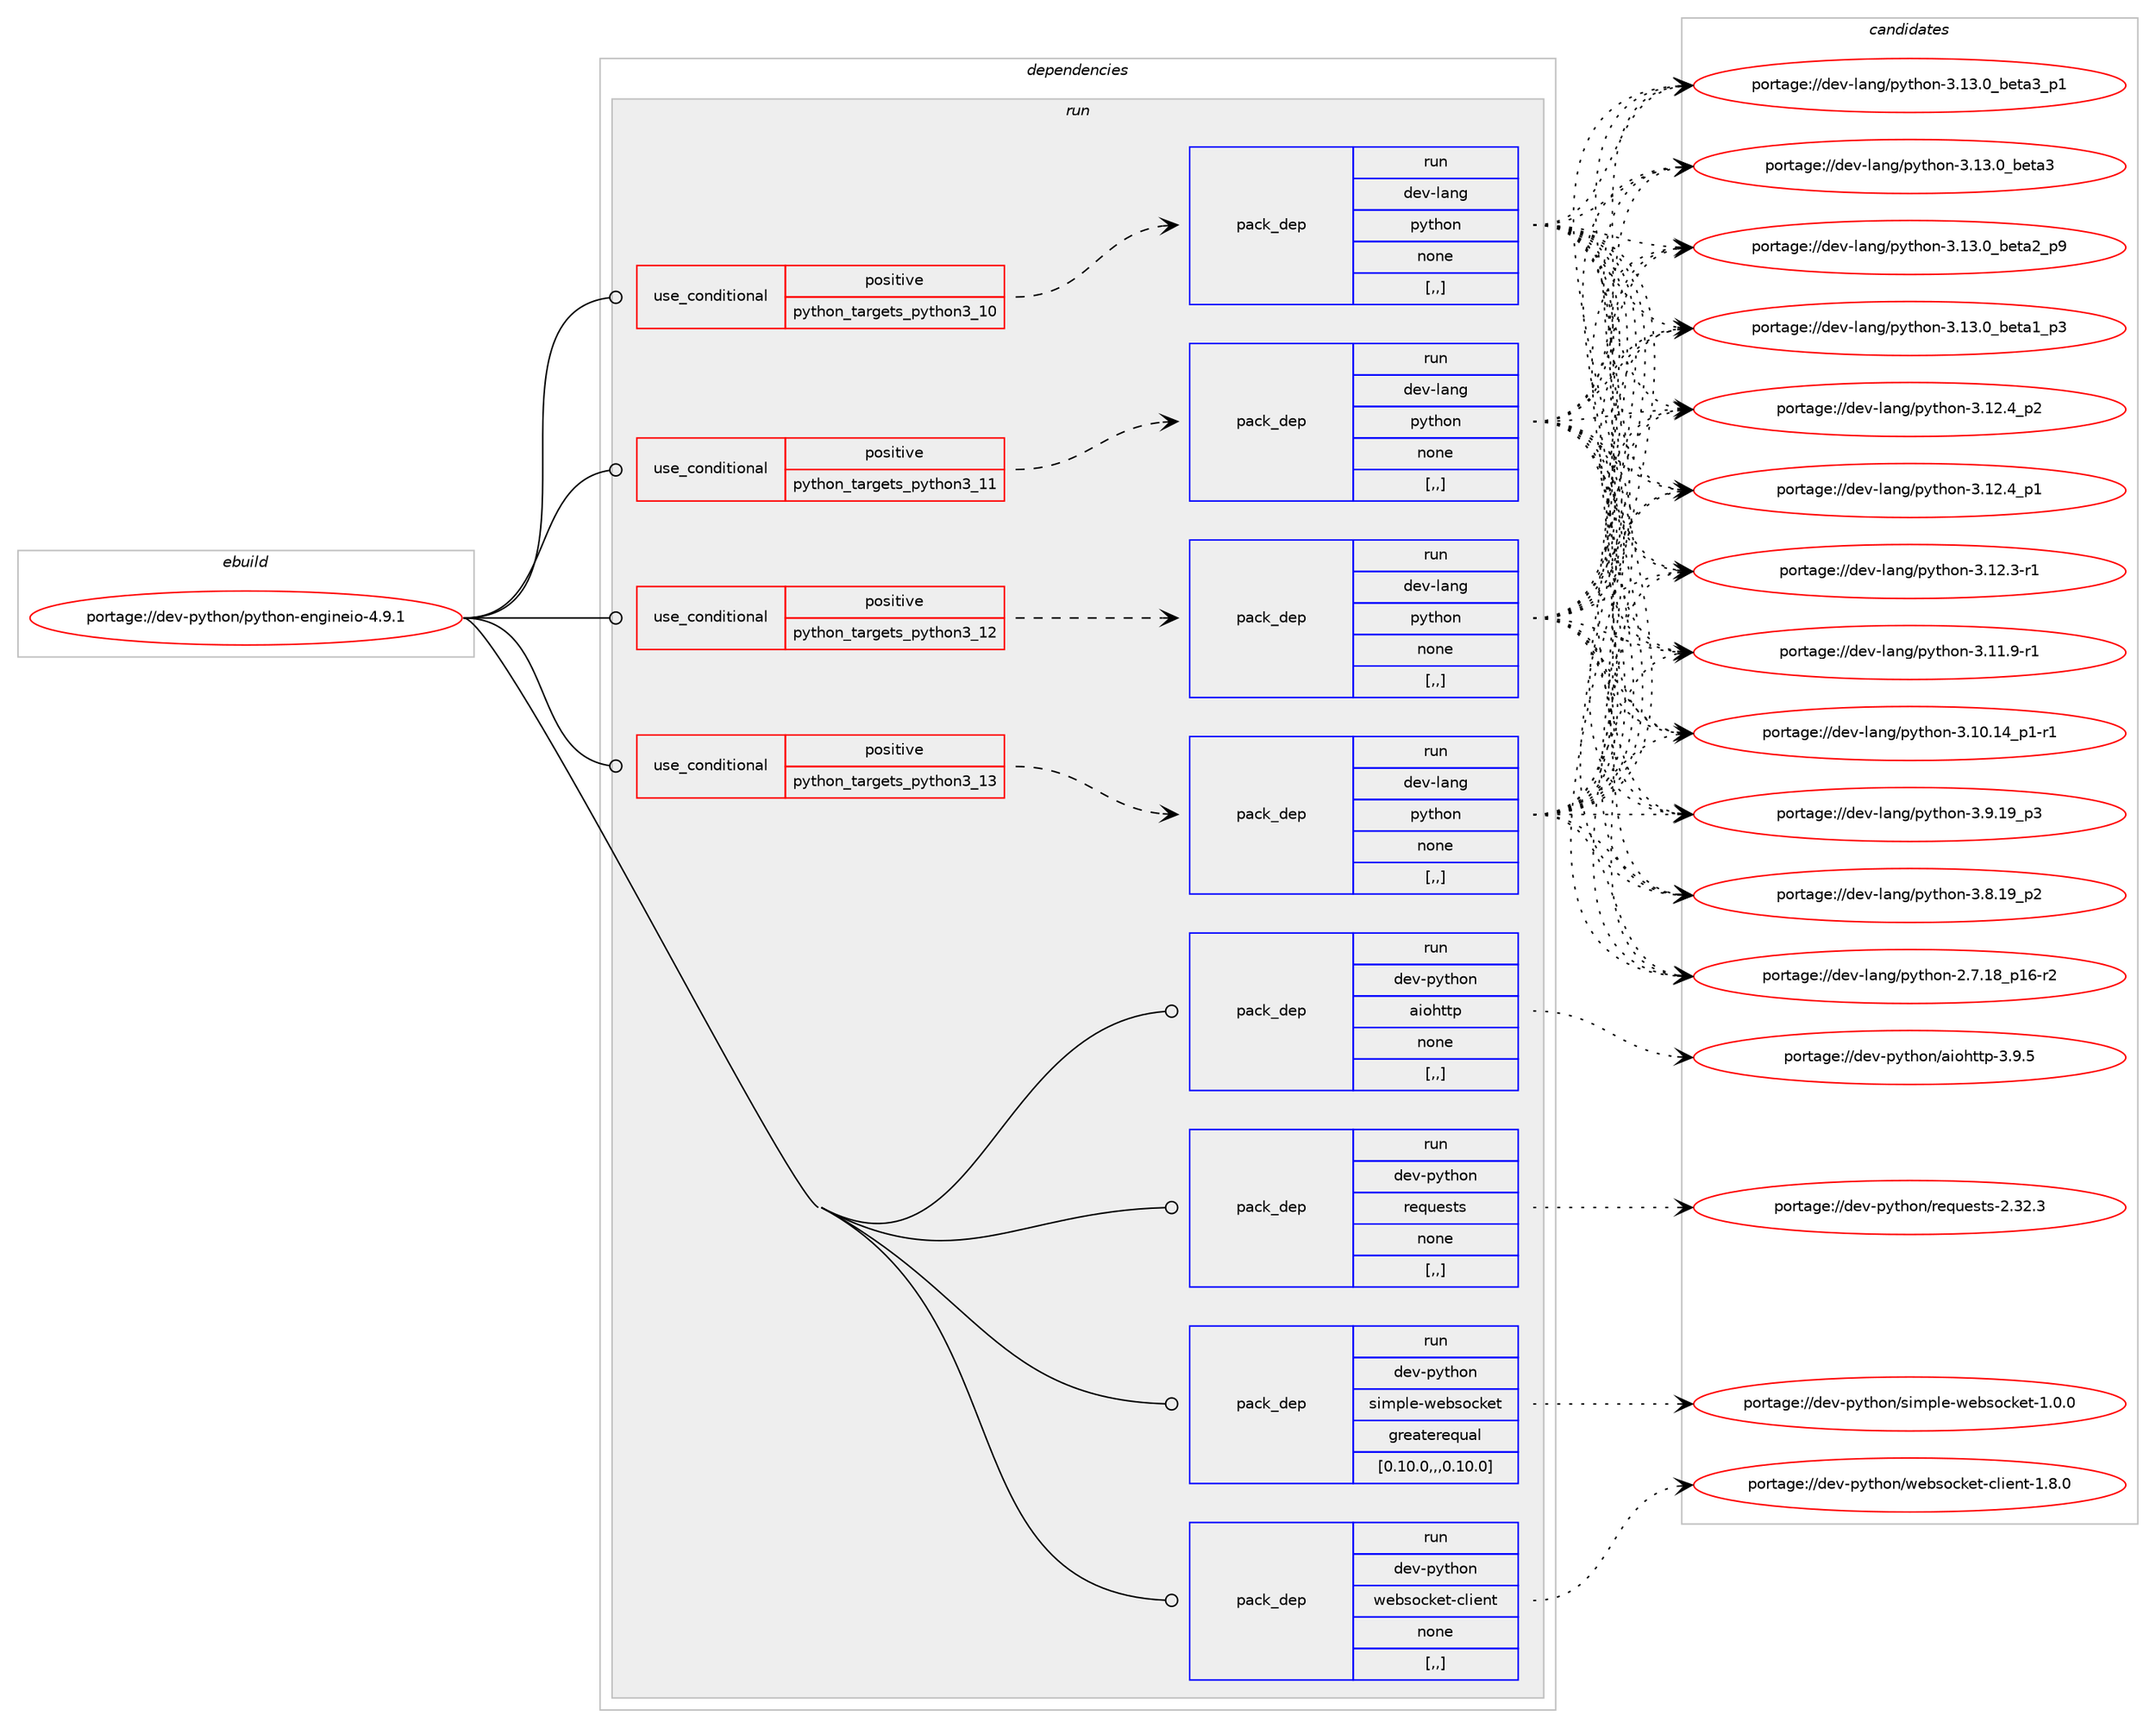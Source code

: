 digraph prolog {

# *************
# Graph options
# *************

newrank=true;
concentrate=true;
compound=true;
graph [rankdir=LR,fontname=Helvetica,fontsize=10,ranksep=1.5];#, ranksep=2.5, nodesep=0.2];
edge  [arrowhead=vee];
node  [fontname=Helvetica,fontsize=10];

# **********
# The ebuild
# **********

subgraph cluster_leftcol {
color=gray;
label=<<i>ebuild</i>>;
id [label="portage://dev-python/python-engineio-4.9.1", color=red, width=4, href="../dev-python/python-engineio-4.9.1.svg"];
}

# ****************
# The dependencies
# ****************

subgraph cluster_midcol {
color=gray;
label=<<i>dependencies</i>>;
subgraph cluster_compile {
fillcolor="#eeeeee";
style=filled;
label=<<i>compile</i>>;
}
subgraph cluster_compileandrun {
fillcolor="#eeeeee";
style=filled;
label=<<i>compile and run</i>>;
}
subgraph cluster_run {
fillcolor="#eeeeee";
style=filled;
label=<<i>run</i>>;
subgraph cond38067 {
dependency159434 [label=<<TABLE BORDER="0" CELLBORDER="1" CELLSPACING="0" CELLPADDING="4"><TR><TD ROWSPAN="3" CELLPADDING="10">use_conditional</TD></TR><TR><TD>positive</TD></TR><TR><TD>python_targets_python3_10</TD></TR></TABLE>>, shape=none, color=red];
subgraph pack120097 {
dependency159435 [label=<<TABLE BORDER="0" CELLBORDER="1" CELLSPACING="0" CELLPADDING="4" WIDTH="220"><TR><TD ROWSPAN="6" CELLPADDING="30">pack_dep</TD></TR><TR><TD WIDTH="110">run</TD></TR><TR><TD>dev-lang</TD></TR><TR><TD>python</TD></TR><TR><TD>none</TD></TR><TR><TD>[,,]</TD></TR></TABLE>>, shape=none, color=blue];
}
dependency159434:e -> dependency159435:w [weight=20,style="dashed",arrowhead="vee"];
}
id:e -> dependency159434:w [weight=20,style="solid",arrowhead="odot"];
subgraph cond38068 {
dependency159436 [label=<<TABLE BORDER="0" CELLBORDER="1" CELLSPACING="0" CELLPADDING="4"><TR><TD ROWSPAN="3" CELLPADDING="10">use_conditional</TD></TR><TR><TD>positive</TD></TR><TR><TD>python_targets_python3_11</TD></TR></TABLE>>, shape=none, color=red];
subgraph pack120098 {
dependency159437 [label=<<TABLE BORDER="0" CELLBORDER="1" CELLSPACING="0" CELLPADDING="4" WIDTH="220"><TR><TD ROWSPAN="6" CELLPADDING="30">pack_dep</TD></TR><TR><TD WIDTH="110">run</TD></TR><TR><TD>dev-lang</TD></TR><TR><TD>python</TD></TR><TR><TD>none</TD></TR><TR><TD>[,,]</TD></TR></TABLE>>, shape=none, color=blue];
}
dependency159436:e -> dependency159437:w [weight=20,style="dashed",arrowhead="vee"];
}
id:e -> dependency159436:w [weight=20,style="solid",arrowhead="odot"];
subgraph cond38069 {
dependency159438 [label=<<TABLE BORDER="0" CELLBORDER="1" CELLSPACING="0" CELLPADDING="4"><TR><TD ROWSPAN="3" CELLPADDING="10">use_conditional</TD></TR><TR><TD>positive</TD></TR><TR><TD>python_targets_python3_12</TD></TR></TABLE>>, shape=none, color=red];
subgraph pack120099 {
dependency159439 [label=<<TABLE BORDER="0" CELLBORDER="1" CELLSPACING="0" CELLPADDING="4" WIDTH="220"><TR><TD ROWSPAN="6" CELLPADDING="30">pack_dep</TD></TR><TR><TD WIDTH="110">run</TD></TR><TR><TD>dev-lang</TD></TR><TR><TD>python</TD></TR><TR><TD>none</TD></TR><TR><TD>[,,]</TD></TR></TABLE>>, shape=none, color=blue];
}
dependency159438:e -> dependency159439:w [weight=20,style="dashed",arrowhead="vee"];
}
id:e -> dependency159438:w [weight=20,style="solid",arrowhead="odot"];
subgraph cond38070 {
dependency159440 [label=<<TABLE BORDER="0" CELLBORDER="1" CELLSPACING="0" CELLPADDING="4"><TR><TD ROWSPAN="3" CELLPADDING="10">use_conditional</TD></TR><TR><TD>positive</TD></TR><TR><TD>python_targets_python3_13</TD></TR></TABLE>>, shape=none, color=red];
subgraph pack120100 {
dependency159441 [label=<<TABLE BORDER="0" CELLBORDER="1" CELLSPACING="0" CELLPADDING="4" WIDTH="220"><TR><TD ROWSPAN="6" CELLPADDING="30">pack_dep</TD></TR><TR><TD WIDTH="110">run</TD></TR><TR><TD>dev-lang</TD></TR><TR><TD>python</TD></TR><TR><TD>none</TD></TR><TR><TD>[,,]</TD></TR></TABLE>>, shape=none, color=blue];
}
dependency159440:e -> dependency159441:w [weight=20,style="dashed",arrowhead="vee"];
}
id:e -> dependency159440:w [weight=20,style="solid",arrowhead="odot"];
subgraph pack120101 {
dependency159442 [label=<<TABLE BORDER="0" CELLBORDER="1" CELLSPACING="0" CELLPADDING="4" WIDTH="220"><TR><TD ROWSPAN="6" CELLPADDING="30">pack_dep</TD></TR><TR><TD WIDTH="110">run</TD></TR><TR><TD>dev-python</TD></TR><TR><TD>aiohttp</TD></TR><TR><TD>none</TD></TR><TR><TD>[,,]</TD></TR></TABLE>>, shape=none, color=blue];
}
id:e -> dependency159442:w [weight=20,style="solid",arrowhead="odot"];
subgraph pack120102 {
dependency159443 [label=<<TABLE BORDER="0" CELLBORDER="1" CELLSPACING="0" CELLPADDING="4" WIDTH="220"><TR><TD ROWSPAN="6" CELLPADDING="30">pack_dep</TD></TR><TR><TD WIDTH="110">run</TD></TR><TR><TD>dev-python</TD></TR><TR><TD>requests</TD></TR><TR><TD>none</TD></TR><TR><TD>[,,]</TD></TR></TABLE>>, shape=none, color=blue];
}
id:e -> dependency159443:w [weight=20,style="solid",arrowhead="odot"];
subgraph pack120103 {
dependency159444 [label=<<TABLE BORDER="0" CELLBORDER="1" CELLSPACING="0" CELLPADDING="4" WIDTH="220"><TR><TD ROWSPAN="6" CELLPADDING="30">pack_dep</TD></TR><TR><TD WIDTH="110">run</TD></TR><TR><TD>dev-python</TD></TR><TR><TD>simple-websocket</TD></TR><TR><TD>greaterequal</TD></TR><TR><TD>[0.10.0,,,0.10.0]</TD></TR></TABLE>>, shape=none, color=blue];
}
id:e -> dependency159444:w [weight=20,style="solid",arrowhead="odot"];
subgraph pack120104 {
dependency159445 [label=<<TABLE BORDER="0" CELLBORDER="1" CELLSPACING="0" CELLPADDING="4" WIDTH="220"><TR><TD ROWSPAN="6" CELLPADDING="30">pack_dep</TD></TR><TR><TD WIDTH="110">run</TD></TR><TR><TD>dev-python</TD></TR><TR><TD>websocket-client</TD></TR><TR><TD>none</TD></TR><TR><TD>[,,]</TD></TR></TABLE>>, shape=none, color=blue];
}
id:e -> dependency159445:w [weight=20,style="solid",arrowhead="odot"];
}
}

# **************
# The candidates
# **************

subgraph cluster_choices {
rank=same;
color=gray;
label=<<i>candidates</i>>;

subgraph choice120097 {
color=black;
nodesep=1;
choice10010111845108971101034711212111610411111045514649514648959810111697519511249 [label="portage://dev-lang/python-3.13.0_beta3_p1", color=red, width=4,href="../dev-lang/python-3.13.0_beta3_p1.svg"];
choice1001011184510897110103471121211161041111104551464951464895981011169751 [label="portage://dev-lang/python-3.13.0_beta3", color=red, width=4,href="../dev-lang/python-3.13.0_beta3.svg"];
choice10010111845108971101034711212111610411111045514649514648959810111697509511257 [label="portage://dev-lang/python-3.13.0_beta2_p9", color=red, width=4,href="../dev-lang/python-3.13.0_beta2_p9.svg"];
choice10010111845108971101034711212111610411111045514649514648959810111697499511251 [label="portage://dev-lang/python-3.13.0_beta1_p3", color=red, width=4,href="../dev-lang/python-3.13.0_beta1_p3.svg"];
choice100101118451089711010347112121116104111110455146495046529511250 [label="portage://dev-lang/python-3.12.4_p2", color=red, width=4,href="../dev-lang/python-3.12.4_p2.svg"];
choice100101118451089711010347112121116104111110455146495046529511249 [label="portage://dev-lang/python-3.12.4_p1", color=red, width=4,href="../dev-lang/python-3.12.4_p1.svg"];
choice100101118451089711010347112121116104111110455146495046514511449 [label="portage://dev-lang/python-3.12.3-r1", color=red, width=4,href="../dev-lang/python-3.12.3-r1.svg"];
choice100101118451089711010347112121116104111110455146494946574511449 [label="portage://dev-lang/python-3.11.9-r1", color=red, width=4,href="../dev-lang/python-3.11.9-r1.svg"];
choice100101118451089711010347112121116104111110455146494846495295112494511449 [label="portage://dev-lang/python-3.10.14_p1-r1", color=red, width=4,href="../dev-lang/python-3.10.14_p1-r1.svg"];
choice100101118451089711010347112121116104111110455146574649579511251 [label="portage://dev-lang/python-3.9.19_p3", color=red, width=4,href="../dev-lang/python-3.9.19_p3.svg"];
choice100101118451089711010347112121116104111110455146564649579511250 [label="portage://dev-lang/python-3.8.19_p2", color=red, width=4,href="../dev-lang/python-3.8.19_p2.svg"];
choice100101118451089711010347112121116104111110455046554649569511249544511450 [label="portage://dev-lang/python-2.7.18_p16-r2", color=red, width=4,href="../dev-lang/python-2.7.18_p16-r2.svg"];
dependency159435:e -> choice10010111845108971101034711212111610411111045514649514648959810111697519511249:w [style=dotted,weight="100"];
dependency159435:e -> choice1001011184510897110103471121211161041111104551464951464895981011169751:w [style=dotted,weight="100"];
dependency159435:e -> choice10010111845108971101034711212111610411111045514649514648959810111697509511257:w [style=dotted,weight="100"];
dependency159435:e -> choice10010111845108971101034711212111610411111045514649514648959810111697499511251:w [style=dotted,weight="100"];
dependency159435:e -> choice100101118451089711010347112121116104111110455146495046529511250:w [style=dotted,weight="100"];
dependency159435:e -> choice100101118451089711010347112121116104111110455146495046529511249:w [style=dotted,weight="100"];
dependency159435:e -> choice100101118451089711010347112121116104111110455146495046514511449:w [style=dotted,weight="100"];
dependency159435:e -> choice100101118451089711010347112121116104111110455146494946574511449:w [style=dotted,weight="100"];
dependency159435:e -> choice100101118451089711010347112121116104111110455146494846495295112494511449:w [style=dotted,weight="100"];
dependency159435:e -> choice100101118451089711010347112121116104111110455146574649579511251:w [style=dotted,weight="100"];
dependency159435:e -> choice100101118451089711010347112121116104111110455146564649579511250:w [style=dotted,weight="100"];
dependency159435:e -> choice100101118451089711010347112121116104111110455046554649569511249544511450:w [style=dotted,weight="100"];
}
subgraph choice120098 {
color=black;
nodesep=1;
choice10010111845108971101034711212111610411111045514649514648959810111697519511249 [label="portage://dev-lang/python-3.13.0_beta3_p1", color=red, width=4,href="../dev-lang/python-3.13.0_beta3_p1.svg"];
choice1001011184510897110103471121211161041111104551464951464895981011169751 [label="portage://dev-lang/python-3.13.0_beta3", color=red, width=4,href="../dev-lang/python-3.13.0_beta3.svg"];
choice10010111845108971101034711212111610411111045514649514648959810111697509511257 [label="portage://dev-lang/python-3.13.0_beta2_p9", color=red, width=4,href="../dev-lang/python-3.13.0_beta2_p9.svg"];
choice10010111845108971101034711212111610411111045514649514648959810111697499511251 [label="portage://dev-lang/python-3.13.0_beta1_p3", color=red, width=4,href="../dev-lang/python-3.13.0_beta1_p3.svg"];
choice100101118451089711010347112121116104111110455146495046529511250 [label="portage://dev-lang/python-3.12.4_p2", color=red, width=4,href="../dev-lang/python-3.12.4_p2.svg"];
choice100101118451089711010347112121116104111110455146495046529511249 [label="portage://dev-lang/python-3.12.4_p1", color=red, width=4,href="../dev-lang/python-3.12.4_p1.svg"];
choice100101118451089711010347112121116104111110455146495046514511449 [label="portage://dev-lang/python-3.12.3-r1", color=red, width=4,href="../dev-lang/python-3.12.3-r1.svg"];
choice100101118451089711010347112121116104111110455146494946574511449 [label="portage://dev-lang/python-3.11.9-r1", color=red, width=4,href="../dev-lang/python-3.11.9-r1.svg"];
choice100101118451089711010347112121116104111110455146494846495295112494511449 [label="portage://dev-lang/python-3.10.14_p1-r1", color=red, width=4,href="../dev-lang/python-3.10.14_p1-r1.svg"];
choice100101118451089711010347112121116104111110455146574649579511251 [label="portage://dev-lang/python-3.9.19_p3", color=red, width=4,href="../dev-lang/python-3.9.19_p3.svg"];
choice100101118451089711010347112121116104111110455146564649579511250 [label="portage://dev-lang/python-3.8.19_p2", color=red, width=4,href="../dev-lang/python-3.8.19_p2.svg"];
choice100101118451089711010347112121116104111110455046554649569511249544511450 [label="portage://dev-lang/python-2.7.18_p16-r2", color=red, width=4,href="../dev-lang/python-2.7.18_p16-r2.svg"];
dependency159437:e -> choice10010111845108971101034711212111610411111045514649514648959810111697519511249:w [style=dotted,weight="100"];
dependency159437:e -> choice1001011184510897110103471121211161041111104551464951464895981011169751:w [style=dotted,weight="100"];
dependency159437:e -> choice10010111845108971101034711212111610411111045514649514648959810111697509511257:w [style=dotted,weight="100"];
dependency159437:e -> choice10010111845108971101034711212111610411111045514649514648959810111697499511251:w [style=dotted,weight="100"];
dependency159437:e -> choice100101118451089711010347112121116104111110455146495046529511250:w [style=dotted,weight="100"];
dependency159437:e -> choice100101118451089711010347112121116104111110455146495046529511249:w [style=dotted,weight="100"];
dependency159437:e -> choice100101118451089711010347112121116104111110455146495046514511449:w [style=dotted,weight="100"];
dependency159437:e -> choice100101118451089711010347112121116104111110455146494946574511449:w [style=dotted,weight="100"];
dependency159437:e -> choice100101118451089711010347112121116104111110455146494846495295112494511449:w [style=dotted,weight="100"];
dependency159437:e -> choice100101118451089711010347112121116104111110455146574649579511251:w [style=dotted,weight="100"];
dependency159437:e -> choice100101118451089711010347112121116104111110455146564649579511250:w [style=dotted,weight="100"];
dependency159437:e -> choice100101118451089711010347112121116104111110455046554649569511249544511450:w [style=dotted,weight="100"];
}
subgraph choice120099 {
color=black;
nodesep=1;
choice10010111845108971101034711212111610411111045514649514648959810111697519511249 [label="portage://dev-lang/python-3.13.0_beta3_p1", color=red, width=4,href="../dev-lang/python-3.13.0_beta3_p1.svg"];
choice1001011184510897110103471121211161041111104551464951464895981011169751 [label="portage://dev-lang/python-3.13.0_beta3", color=red, width=4,href="../dev-lang/python-3.13.0_beta3.svg"];
choice10010111845108971101034711212111610411111045514649514648959810111697509511257 [label="portage://dev-lang/python-3.13.0_beta2_p9", color=red, width=4,href="../dev-lang/python-3.13.0_beta2_p9.svg"];
choice10010111845108971101034711212111610411111045514649514648959810111697499511251 [label="portage://dev-lang/python-3.13.0_beta1_p3", color=red, width=4,href="../dev-lang/python-3.13.0_beta1_p3.svg"];
choice100101118451089711010347112121116104111110455146495046529511250 [label="portage://dev-lang/python-3.12.4_p2", color=red, width=4,href="../dev-lang/python-3.12.4_p2.svg"];
choice100101118451089711010347112121116104111110455146495046529511249 [label="portage://dev-lang/python-3.12.4_p1", color=red, width=4,href="../dev-lang/python-3.12.4_p1.svg"];
choice100101118451089711010347112121116104111110455146495046514511449 [label="portage://dev-lang/python-3.12.3-r1", color=red, width=4,href="../dev-lang/python-3.12.3-r1.svg"];
choice100101118451089711010347112121116104111110455146494946574511449 [label="portage://dev-lang/python-3.11.9-r1", color=red, width=4,href="../dev-lang/python-3.11.9-r1.svg"];
choice100101118451089711010347112121116104111110455146494846495295112494511449 [label="portage://dev-lang/python-3.10.14_p1-r1", color=red, width=4,href="../dev-lang/python-3.10.14_p1-r1.svg"];
choice100101118451089711010347112121116104111110455146574649579511251 [label="portage://dev-lang/python-3.9.19_p3", color=red, width=4,href="../dev-lang/python-3.9.19_p3.svg"];
choice100101118451089711010347112121116104111110455146564649579511250 [label="portage://dev-lang/python-3.8.19_p2", color=red, width=4,href="../dev-lang/python-3.8.19_p2.svg"];
choice100101118451089711010347112121116104111110455046554649569511249544511450 [label="portage://dev-lang/python-2.7.18_p16-r2", color=red, width=4,href="../dev-lang/python-2.7.18_p16-r2.svg"];
dependency159439:e -> choice10010111845108971101034711212111610411111045514649514648959810111697519511249:w [style=dotted,weight="100"];
dependency159439:e -> choice1001011184510897110103471121211161041111104551464951464895981011169751:w [style=dotted,weight="100"];
dependency159439:e -> choice10010111845108971101034711212111610411111045514649514648959810111697509511257:w [style=dotted,weight="100"];
dependency159439:e -> choice10010111845108971101034711212111610411111045514649514648959810111697499511251:w [style=dotted,weight="100"];
dependency159439:e -> choice100101118451089711010347112121116104111110455146495046529511250:w [style=dotted,weight="100"];
dependency159439:e -> choice100101118451089711010347112121116104111110455146495046529511249:w [style=dotted,weight="100"];
dependency159439:e -> choice100101118451089711010347112121116104111110455146495046514511449:w [style=dotted,weight="100"];
dependency159439:e -> choice100101118451089711010347112121116104111110455146494946574511449:w [style=dotted,weight="100"];
dependency159439:e -> choice100101118451089711010347112121116104111110455146494846495295112494511449:w [style=dotted,weight="100"];
dependency159439:e -> choice100101118451089711010347112121116104111110455146574649579511251:w [style=dotted,weight="100"];
dependency159439:e -> choice100101118451089711010347112121116104111110455146564649579511250:w [style=dotted,weight="100"];
dependency159439:e -> choice100101118451089711010347112121116104111110455046554649569511249544511450:w [style=dotted,weight="100"];
}
subgraph choice120100 {
color=black;
nodesep=1;
choice10010111845108971101034711212111610411111045514649514648959810111697519511249 [label="portage://dev-lang/python-3.13.0_beta3_p1", color=red, width=4,href="../dev-lang/python-3.13.0_beta3_p1.svg"];
choice1001011184510897110103471121211161041111104551464951464895981011169751 [label="portage://dev-lang/python-3.13.0_beta3", color=red, width=4,href="../dev-lang/python-3.13.0_beta3.svg"];
choice10010111845108971101034711212111610411111045514649514648959810111697509511257 [label="portage://dev-lang/python-3.13.0_beta2_p9", color=red, width=4,href="../dev-lang/python-3.13.0_beta2_p9.svg"];
choice10010111845108971101034711212111610411111045514649514648959810111697499511251 [label="portage://dev-lang/python-3.13.0_beta1_p3", color=red, width=4,href="../dev-lang/python-3.13.0_beta1_p3.svg"];
choice100101118451089711010347112121116104111110455146495046529511250 [label="portage://dev-lang/python-3.12.4_p2", color=red, width=4,href="../dev-lang/python-3.12.4_p2.svg"];
choice100101118451089711010347112121116104111110455146495046529511249 [label="portage://dev-lang/python-3.12.4_p1", color=red, width=4,href="../dev-lang/python-3.12.4_p1.svg"];
choice100101118451089711010347112121116104111110455146495046514511449 [label="portage://dev-lang/python-3.12.3-r1", color=red, width=4,href="../dev-lang/python-3.12.3-r1.svg"];
choice100101118451089711010347112121116104111110455146494946574511449 [label="portage://dev-lang/python-3.11.9-r1", color=red, width=4,href="../dev-lang/python-3.11.9-r1.svg"];
choice100101118451089711010347112121116104111110455146494846495295112494511449 [label="portage://dev-lang/python-3.10.14_p1-r1", color=red, width=4,href="../dev-lang/python-3.10.14_p1-r1.svg"];
choice100101118451089711010347112121116104111110455146574649579511251 [label="portage://dev-lang/python-3.9.19_p3", color=red, width=4,href="../dev-lang/python-3.9.19_p3.svg"];
choice100101118451089711010347112121116104111110455146564649579511250 [label="portage://dev-lang/python-3.8.19_p2", color=red, width=4,href="../dev-lang/python-3.8.19_p2.svg"];
choice100101118451089711010347112121116104111110455046554649569511249544511450 [label="portage://dev-lang/python-2.7.18_p16-r2", color=red, width=4,href="../dev-lang/python-2.7.18_p16-r2.svg"];
dependency159441:e -> choice10010111845108971101034711212111610411111045514649514648959810111697519511249:w [style=dotted,weight="100"];
dependency159441:e -> choice1001011184510897110103471121211161041111104551464951464895981011169751:w [style=dotted,weight="100"];
dependency159441:e -> choice10010111845108971101034711212111610411111045514649514648959810111697509511257:w [style=dotted,weight="100"];
dependency159441:e -> choice10010111845108971101034711212111610411111045514649514648959810111697499511251:w [style=dotted,weight="100"];
dependency159441:e -> choice100101118451089711010347112121116104111110455146495046529511250:w [style=dotted,weight="100"];
dependency159441:e -> choice100101118451089711010347112121116104111110455146495046529511249:w [style=dotted,weight="100"];
dependency159441:e -> choice100101118451089711010347112121116104111110455146495046514511449:w [style=dotted,weight="100"];
dependency159441:e -> choice100101118451089711010347112121116104111110455146494946574511449:w [style=dotted,weight="100"];
dependency159441:e -> choice100101118451089711010347112121116104111110455146494846495295112494511449:w [style=dotted,weight="100"];
dependency159441:e -> choice100101118451089711010347112121116104111110455146574649579511251:w [style=dotted,weight="100"];
dependency159441:e -> choice100101118451089711010347112121116104111110455146564649579511250:w [style=dotted,weight="100"];
dependency159441:e -> choice100101118451089711010347112121116104111110455046554649569511249544511450:w [style=dotted,weight="100"];
}
subgraph choice120101 {
color=black;
nodesep=1;
choice100101118451121211161041111104797105111104116116112455146574653 [label="portage://dev-python/aiohttp-3.9.5", color=red, width=4,href="../dev-python/aiohttp-3.9.5.svg"];
dependency159442:e -> choice100101118451121211161041111104797105111104116116112455146574653:w [style=dotted,weight="100"];
}
subgraph choice120102 {
color=black;
nodesep=1;
choice100101118451121211161041111104711410111311710111511611545504651504651 [label="portage://dev-python/requests-2.32.3", color=red, width=4,href="../dev-python/requests-2.32.3.svg"];
dependency159443:e -> choice100101118451121211161041111104711410111311710111511611545504651504651:w [style=dotted,weight="100"];
}
subgraph choice120103 {
color=black;
nodesep=1;
choice1001011184511212111610411111047115105109112108101451191019811511199107101116454946484648 [label="portage://dev-python/simple-websocket-1.0.0", color=red, width=4,href="../dev-python/simple-websocket-1.0.0.svg"];
dependency159444:e -> choice1001011184511212111610411111047115105109112108101451191019811511199107101116454946484648:w [style=dotted,weight="100"];
}
subgraph choice120104 {
color=black;
nodesep=1;
choice100101118451121211161041111104711910198115111991071011164599108105101110116454946564648 [label="portage://dev-python/websocket-client-1.8.0", color=red, width=4,href="../dev-python/websocket-client-1.8.0.svg"];
dependency159445:e -> choice100101118451121211161041111104711910198115111991071011164599108105101110116454946564648:w [style=dotted,weight="100"];
}
}

}
